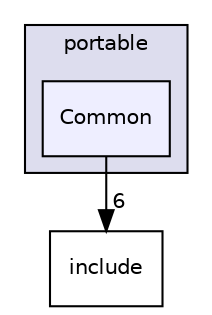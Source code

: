 digraph "/home/developer/mtrain-firmware/external/middleware/FreeRTOS/src/portable/Common" {
  compound=true
  node [ fontsize="10", fontname="Helvetica"];
  edge [ labelfontsize="10", labelfontname="Helvetica"];
  subgraph clusterdir_7659f65cb1edd4da2c984ee69bd9b4a5 {
    graph [ bgcolor="#ddddee", pencolor="black", label="portable" fontname="Helvetica", fontsize="10", URL="dir_7659f65cb1edd4da2c984ee69bd9b4a5.html"]
  dir_56c9ab02728aafc57c76e4dd2422601b [shape=box, label="Common", style="filled", fillcolor="#eeeeff", pencolor="black", URL="dir_56c9ab02728aafc57c76e4dd2422601b.html"];
  }
  dir_e8f305f026f0eedfd01db8b47ccd6bd3 [shape=box label="include" URL="dir_e8f305f026f0eedfd01db8b47ccd6bd3.html"];
  dir_56c9ab02728aafc57c76e4dd2422601b->dir_e8f305f026f0eedfd01db8b47ccd6bd3 [headlabel="6", labeldistance=1.5 headhref="dir_000043_000041.html"];
}
